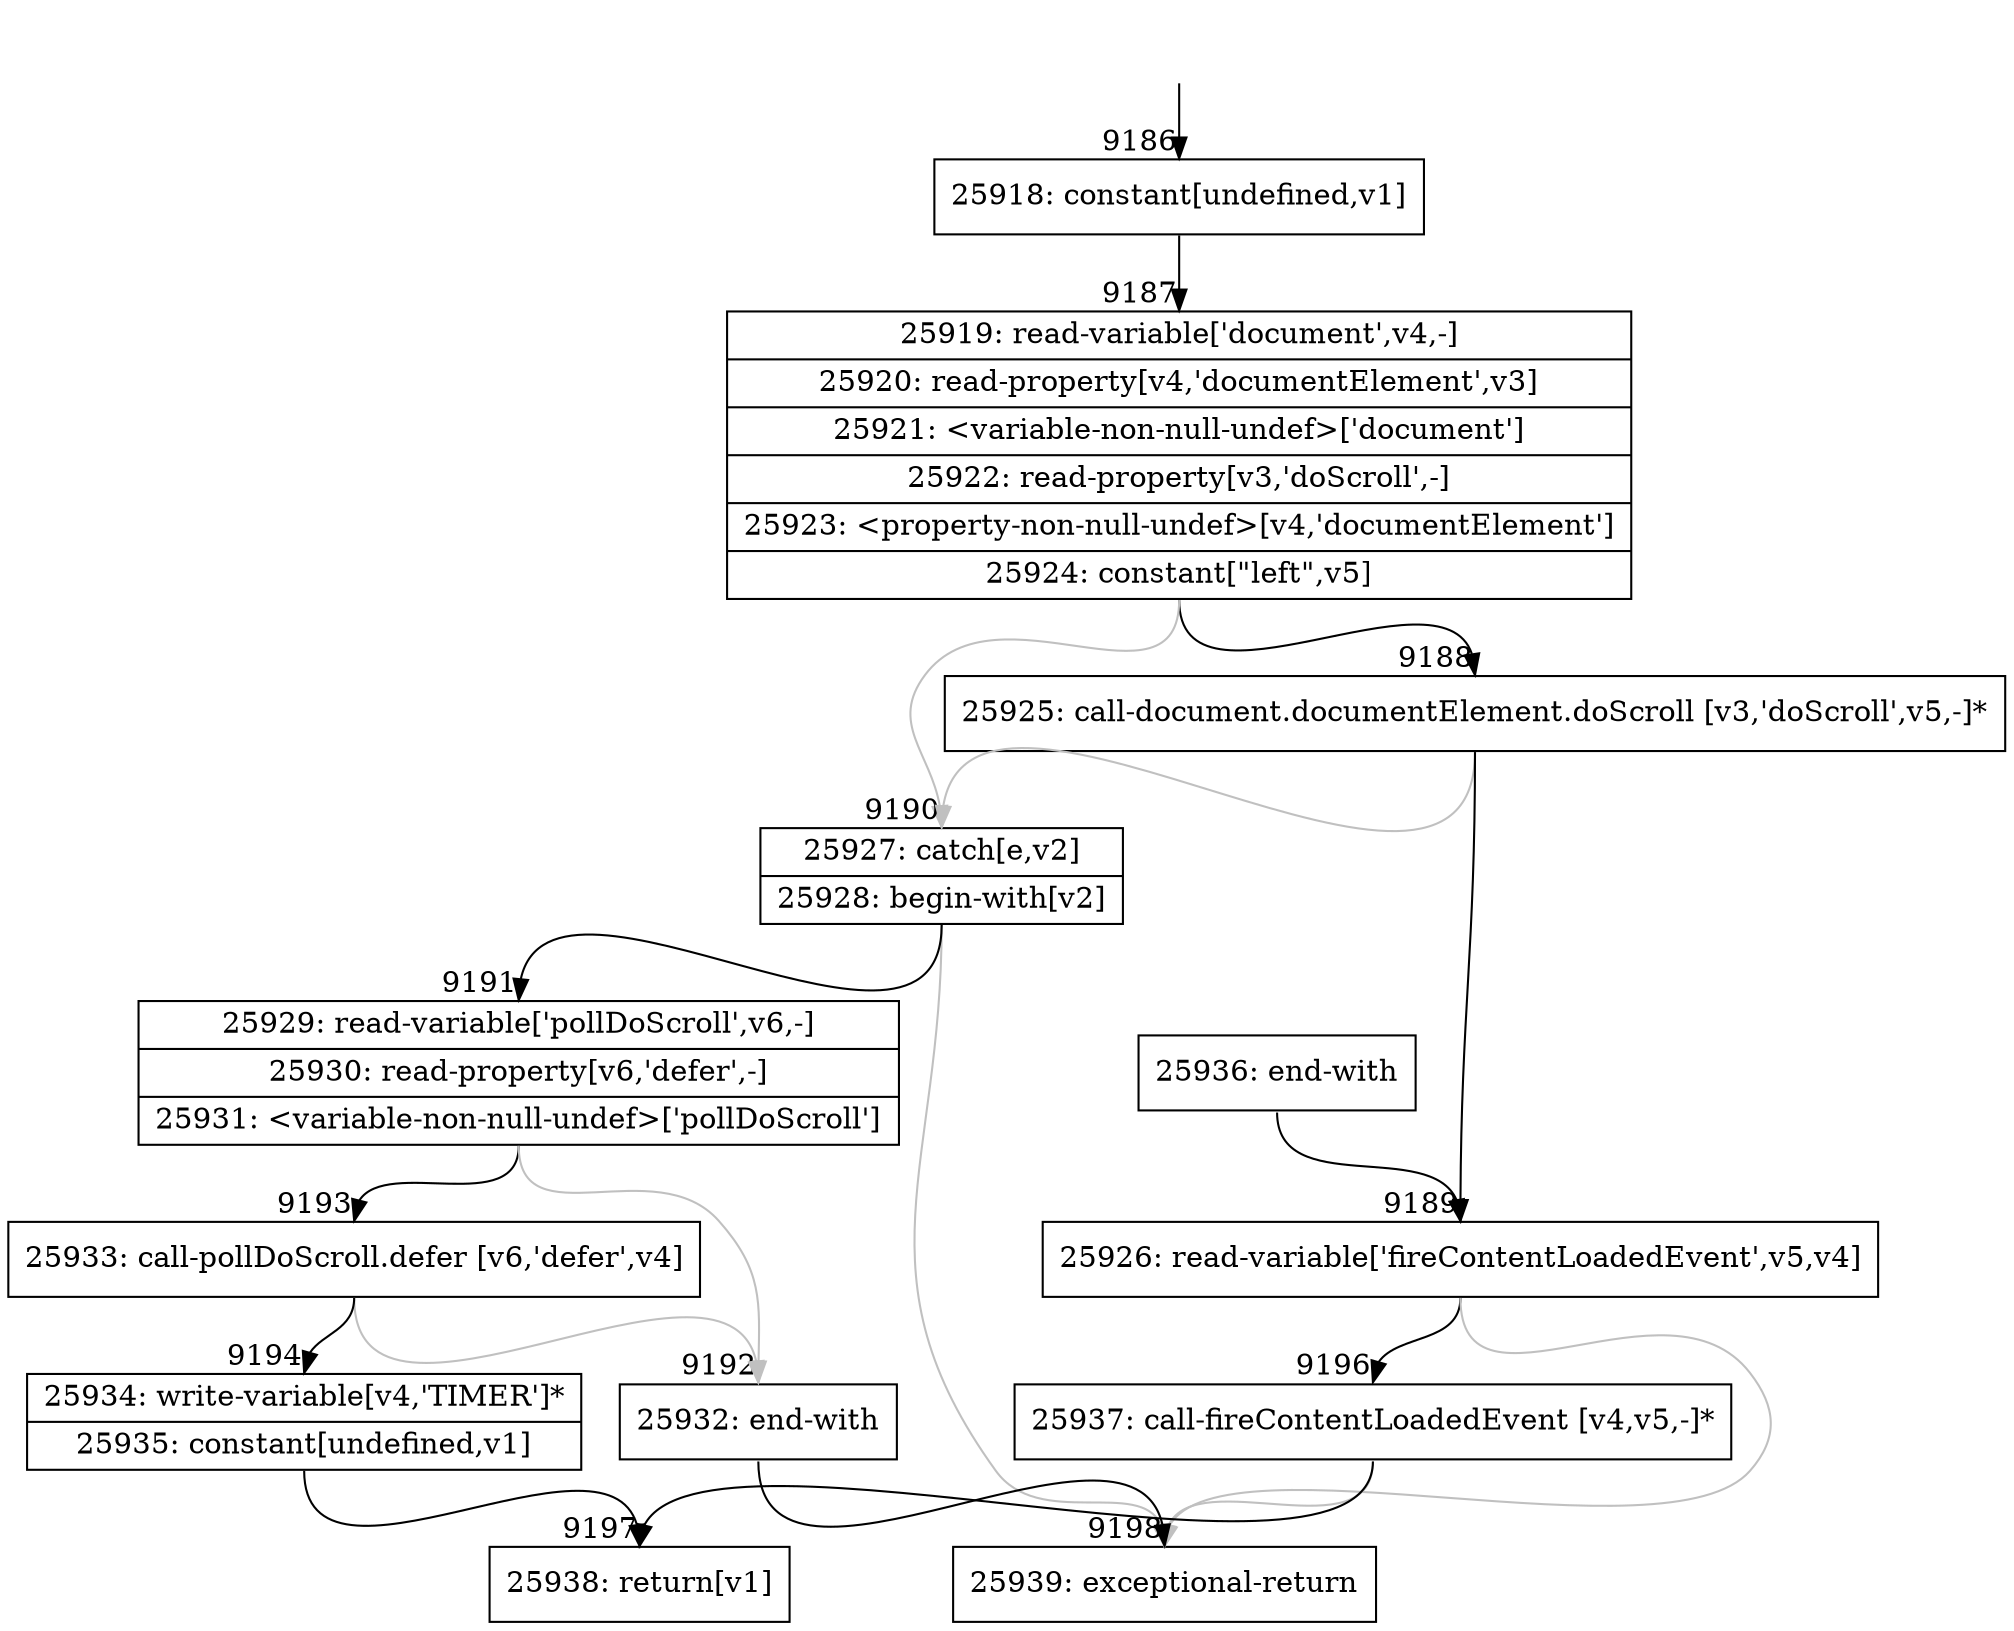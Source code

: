 digraph {
rankdir="TD"
BB_entry699[shape=none,label=""];
BB_entry699 -> BB9186 [tailport=s, headport=n, headlabel="    9186"]
BB9186 [shape=record label="{25918: constant[undefined,v1]}" ] 
BB9186 -> BB9187 [tailport=s, headport=n, headlabel="      9187"]
BB9187 [shape=record label="{25919: read-variable['document',v4,-]|25920: read-property[v4,'documentElement',v3]|25921: \<variable-non-null-undef\>['document']|25922: read-property[v3,'doScroll',-]|25923: \<property-non-null-undef\>[v4,'documentElement']|25924: constant[\"left\",v5]}" ] 
BB9187 -> BB9188 [tailport=s, headport=n, headlabel="      9188"]
BB9187 -> BB9190 [tailport=s, headport=n, color=gray, headlabel="      9190"]
BB9188 [shape=record label="{25925: call-document.documentElement.doScroll [v3,'doScroll',v5,-]*}" ] 
BB9188 -> BB9189 [tailport=s, headport=n, headlabel="      9189"]
BB9188 -> BB9190 [tailport=s, headport=n, color=gray]
BB9189 [shape=record label="{25926: read-variable['fireContentLoadedEvent',v5,v4]}" ] 
BB9189 -> BB9196 [tailport=s, headport=n, headlabel="      9196"]
BB9189 -> BB9198 [tailport=s, headport=n, color=gray, headlabel="      9198"]
BB9190 [shape=record label="{25927: catch[e,v2]|25928: begin-with[v2]}" ] 
BB9190 -> BB9191 [tailport=s, headport=n, headlabel="      9191"]
BB9190 -> BB9198 [tailport=s, headport=n, color=gray]
BB9191 [shape=record label="{25929: read-variable['pollDoScroll',v6,-]|25930: read-property[v6,'defer',-]|25931: \<variable-non-null-undef\>['pollDoScroll']}" ] 
BB9191 -> BB9193 [tailport=s, headport=n, headlabel="      9193"]
BB9191 -> BB9192 [tailport=s, headport=n, color=gray, headlabel="      9192"]
BB9192 [shape=record label="{25932: end-with}" ] 
BB9192 -> BB9198 [tailport=s, headport=n]
BB9193 [shape=record label="{25933: call-pollDoScroll.defer [v6,'defer',v4]}" ] 
BB9193 -> BB9194 [tailport=s, headport=n, headlabel="      9194"]
BB9193 -> BB9192 [tailport=s, headport=n, color=gray]
BB9194 [shape=record label="{25934: write-variable[v4,'TIMER']*|25935: constant[undefined,v1]}" ] 
BB9194 -> BB9197 [tailport=s, headport=n, headlabel="      9197"]
BB9195 [shape=record label="{25936: end-with}" ] 
BB9195 -> BB9189 [tailport=s, headport=n]
BB9196 [shape=record label="{25937: call-fireContentLoadedEvent [v4,v5,-]*}" ] 
BB9196 -> BB9197 [tailport=s, headport=n]
BB9196 -> BB9198 [tailport=s, headport=n, color=gray]
BB9197 [shape=record label="{25938: return[v1]}" ] 
BB9198 [shape=record label="{25939: exceptional-return}" ] 
//#$~ 7259
}
